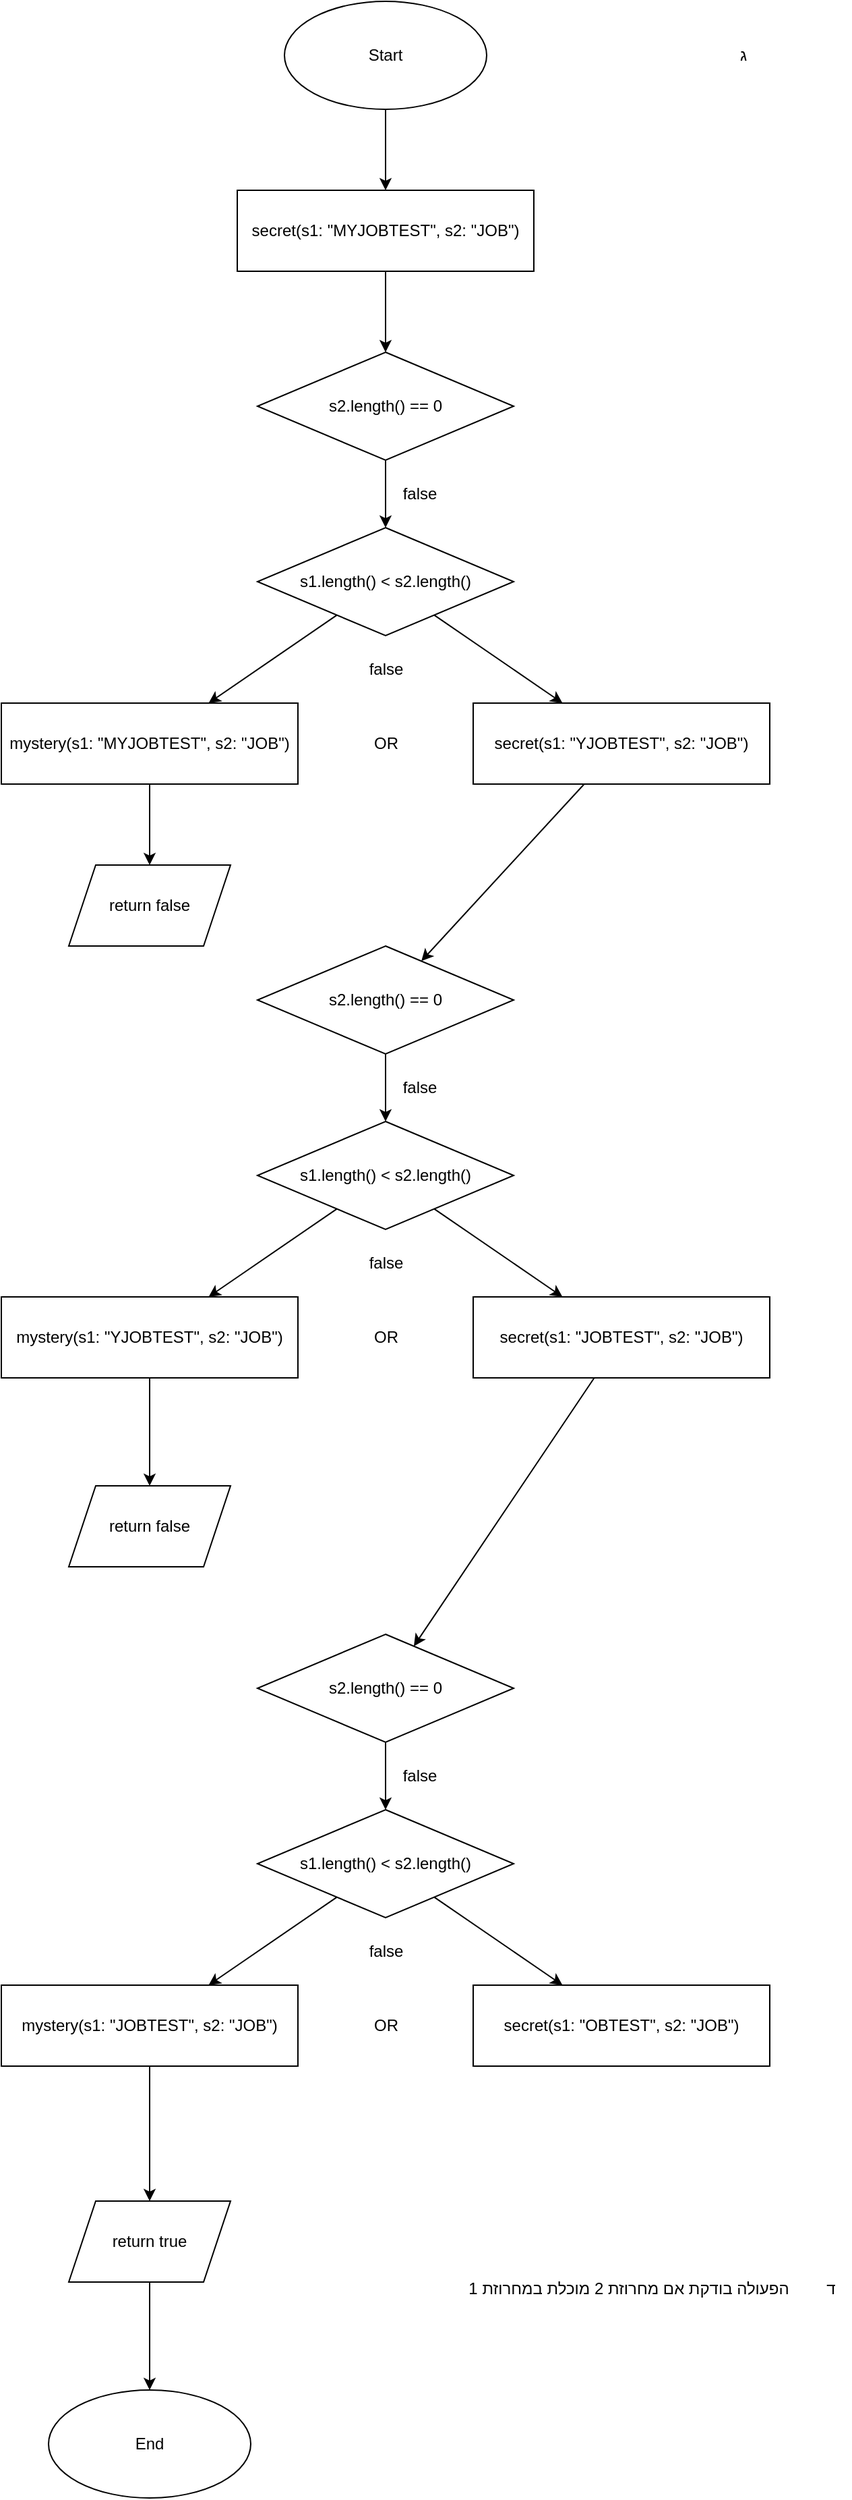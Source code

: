 <mxfile>
    <diagram id="khgGDddbiVl-YgNx5Uud" name="Page-1">
        <mxGraphModel dx="815" dy="892" grid="1" gridSize="10" guides="1" tooltips="1" connect="1" arrows="1" fold="1" page="1" pageScale="1" pageWidth="850" pageHeight="1100" math="0" shadow="0">
            <root>
                <mxCell id="0"/>
                <mxCell id="1" parent="0"/>
                <mxCell id="2" style="edgeStyle=none;html=1;" edge="1" parent="1" source="3" target="5">
                    <mxGeometry relative="1" as="geometry"/>
                </mxCell>
                <mxCell id="3" value="Start" style="ellipse;whiteSpace=wrap;html=1;" vertex="1" parent="1">
                    <mxGeometry x="350" y="40" width="150" height="80" as="geometry"/>
                </mxCell>
                <mxCell id="54" style="edgeStyle=none;html=1;" edge="1" parent="1" source="5" target="9">
                    <mxGeometry relative="1" as="geometry"/>
                </mxCell>
                <mxCell id="5" value="secret(s1: &quot;MYJOBTEST&quot;, s2: &quot;JOB&quot;)" style="whiteSpace=wrap;html=1;" vertex="1" parent="1">
                    <mxGeometry x="315" y="180" width="220" height="60" as="geometry"/>
                </mxCell>
                <mxCell id="55" style="edgeStyle=none;html=1;" edge="1" parent="1" source="7" target="15">
                    <mxGeometry relative="1" as="geometry">
                        <mxPoint x="279.08" y="562.16" as="targetPoint"/>
                    </mxGeometry>
                </mxCell>
                <mxCell id="57" style="edgeStyle=none;html=1;" edge="1" parent="1" source="7" target="63">
                    <mxGeometry relative="1" as="geometry">
                        <mxPoint x="548.75" y="560" as="targetPoint"/>
                    </mxGeometry>
                </mxCell>
                <mxCell id="7" value="s1.length() &amp;lt; s2.length()" style="rhombus;whiteSpace=wrap;html=1;" vertex="1" parent="1">
                    <mxGeometry x="330" y="430" width="190" height="80" as="geometry"/>
                </mxCell>
                <mxCell id="8" style="edgeStyle=none;html=1;" edge="1" parent="1" source="9" target="7">
                    <mxGeometry relative="1" as="geometry"/>
                </mxCell>
                <mxCell id="9" value="s2.length() == 0" style="rhombus;whiteSpace=wrap;html=1;" vertex="1" parent="1">
                    <mxGeometry x="330" y="300" width="190" height="80" as="geometry"/>
                </mxCell>
                <mxCell id="10" value="false" style="text;html=1;align=center;verticalAlign=middle;resizable=0;points=[];autosize=1;strokeColor=none;fillColor=none;" vertex="1" parent="1">
                    <mxGeometry x="425" y="390" width="50" height="30" as="geometry"/>
                </mxCell>
                <mxCell id="11" value="false" style="text;html=1;align=center;verticalAlign=middle;resizable=0;points=[];autosize=1;strokeColor=none;fillColor=none;" vertex="1" parent="1">
                    <mxGeometry x="400" y="520" width="50" height="30" as="geometry"/>
                </mxCell>
                <mxCell id="12" style="edgeStyle=none;html=1;" edge="1" parent="1" target="15">
                    <mxGeometry relative="1" as="geometry">
                        <mxPoint x="274.498" y="619.104" as="sourcePoint"/>
                    </mxGeometry>
                </mxCell>
                <mxCell id="62" style="edgeStyle=none;html=1;" edge="1" parent="1" source="15" target="61">
                    <mxGeometry relative="1" as="geometry"/>
                </mxCell>
                <mxCell id="15" value="mystery(s1: &quot;MYJOBTEST&quot;, s2: &quot;JOB&quot;)" style="whiteSpace=wrap;html=1;" vertex="1" parent="1">
                    <mxGeometry x="140" y="560" width="220" height="60" as="geometry"/>
                </mxCell>
                <mxCell id="51" value="ג" style="text;html=1;align=center;verticalAlign=middle;resizable=0;points=[];autosize=1;strokeColor=none;fillColor=none;" vertex="1" parent="1">
                    <mxGeometry x="675" y="65" width="30" height="30" as="geometry"/>
                </mxCell>
                <mxCell id="52" value="ד" style="text;html=1;align=center;verticalAlign=middle;resizable=0;points=[];autosize=1;strokeColor=none;fillColor=none;" vertex="1" parent="1">
                    <mxGeometry x="740" y="1720" width="30" height="30" as="geometry"/>
                </mxCell>
                <mxCell id="53" value="הפעולה בודקת אם מחרוזת 2 מוכלת במחרוזת 1" style="text;html=1;align=center;verticalAlign=middle;resizable=0;points=[];autosize=1;strokeColor=none;fillColor=none;" vertex="1" parent="1">
                    <mxGeometry x="470" y="1720" width="270" height="30" as="geometry"/>
                </mxCell>
                <mxCell id="59" value="OR" style="text;html=1;align=center;verticalAlign=middle;resizable=0;points=[];autosize=1;strokeColor=none;fillColor=none;" vertex="1" parent="1">
                    <mxGeometry x="405" y="575" width="40" height="30" as="geometry"/>
                </mxCell>
                <mxCell id="61" value="return false" style="shape=parallelogram;perimeter=parallelogramPerimeter;whiteSpace=wrap;html=1;fixedSize=1;" vertex="1" parent="1">
                    <mxGeometry x="190" y="680" width="120" height="60" as="geometry"/>
                </mxCell>
                <mxCell id="89" style="edgeStyle=none;html=1;" edge="1" parent="1" source="63" target="80">
                    <mxGeometry relative="1" as="geometry"/>
                </mxCell>
                <mxCell id="63" value="secret(s1: &quot;YJOBTEST&quot;, s2: &quot;JOB&quot;)" style="whiteSpace=wrap;html=1;" vertex="1" parent="1">
                    <mxGeometry x="490" y="560" width="220" height="60" as="geometry"/>
                </mxCell>
                <mxCell id="76" style="edgeStyle=none;html=1;" edge="1" source="78" target="85" parent="1">
                    <mxGeometry relative="1" as="geometry">
                        <mxPoint x="279.08" y="1002.16" as="targetPoint"/>
                    </mxGeometry>
                </mxCell>
                <mxCell id="77" style="edgeStyle=none;html=1;" edge="1" source="78" target="88" parent="1">
                    <mxGeometry relative="1" as="geometry">
                        <mxPoint x="548.75" y="1000" as="targetPoint"/>
                    </mxGeometry>
                </mxCell>
                <mxCell id="78" value="s1.length() &amp;lt; s2.length()" style="rhombus;whiteSpace=wrap;html=1;" vertex="1" parent="1">
                    <mxGeometry x="330" y="870" width="190" height="80" as="geometry"/>
                </mxCell>
                <mxCell id="79" style="edgeStyle=none;html=1;" edge="1" source="80" target="78" parent="1">
                    <mxGeometry relative="1" as="geometry"/>
                </mxCell>
                <mxCell id="80" value="s2.length() == 0" style="rhombus;whiteSpace=wrap;html=1;" vertex="1" parent="1">
                    <mxGeometry x="330" y="740" width="190" height="80" as="geometry"/>
                </mxCell>
                <mxCell id="81" value="false" style="text;html=1;align=center;verticalAlign=middle;resizable=0;points=[];autosize=1;strokeColor=none;fillColor=none;" vertex="1" parent="1">
                    <mxGeometry x="425" y="830" width="50" height="30" as="geometry"/>
                </mxCell>
                <mxCell id="82" value="false" style="text;html=1;align=center;verticalAlign=middle;resizable=0;points=[];autosize=1;strokeColor=none;fillColor=none;" vertex="1" parent="1">
                    <mxGeometry x="400" y="960" width="50" height="30" as="geometry"/>
                </mxCell>
                <mxCell id="83" style="edgeStyle=none;html=1;" edge="1" target="85" parent="1">
                    <mxGeometry relative="1" as="geometry">
                        <mxPoint x="274.498" y="1059.104" as="sourcePoint"/>
                    </mxGeometry>
                </mxCell>
                <mxCell id="84" style="edgeStyle=none;html=1;" edge="1" source="85" target="87" parent="1">
                    <mxGeometry relative="1" as="geometry"/>
                </mxCell>
                <mxCell id="85" value="mystery(s1: &quot;YJOBTEST&quot;, s2: &quot;JOB&quot;)" style="whiteSpace=wrap;html=1;" vertex="1" parent="1">
                    <mxGeometry x="140" y="1000" width="220" height="60" as="geometry"/>
                </mxCell>
                <mxCell id="86" value="OR" style="text;html=1;align=center;verticalAlign=middle;resizable=0;points=[];autosize=1;strokeColor=none;fillColor=none;" vertex="1" parent="1">
                    <mxGeometry x="405" y="1015" width="40" height="30" as="geometry"/>
                </mxCell>
                <mxCell id="87" value="return false" style="shape=parallelogram;perimeter=parallelogramPerimeter;whiteSpace=wrap;html=1;fixedSize=1;" vertex="1" parent="1">
                    <mxGeometry x="190" y="1140" width="120" height="60" as="geometry"/>
                </mxCell>
                <mxCell id="102" style="edgeStyle=none;html=1;" edge="1" parent="1" source="88" target="94">
                    <mxGeometry relative="1" as="geometry"/>
                </mxCell>
                <mxCell id="88" value="secret(s1: &quot;JOBTEST&quot;, s2: &quot;JOB&quot;)" style="whiteSpace=wrap;html=1;" vertex="1" parent="1">
                    <mxGeometry x="490" y="1000" width="220" height="60" as="geometry"/>
                </mxCell>
                <mxCell id="90" style="edgeStyle=none;html=1;" edge="1" source="92" target="99" parent="1">
                    <mxGeometry relative="1" as="geometry">
                        <mxPoint x="279.08" y="1512.16" as="targetPoint"/>
                    </mxGeometry>
                </mxCell>
                <mxCell id="91" style="edgeStyle=none;html=1;" edge="1" source="92" target="101" parent="1">
                    <mxGeometry relative="1" as="geometry">
                        <mxPoint x="548.75" y="1510" as="targetPoint"/>
                    </mxGeometry>
                </mxCell>
                <mxCell id="92" value="s1.length() &amp;lt; s2.length()" style="rhombus;whiteSpace=wrap;html=1;" vertex="1" parent="1">
                    <mxGeometry x="330" y="1380" width="190" height="80" as="geometry"/>
                </mxCell>
                <mxCell id="93" style="edgeStyle=none;html=1;" edge="1" source="94" target="92" parent="1">
                    <mxGeometry relative="1" as="geometry"/>
                </mxCell>
                <mxCell id="94" value="s2.length() == 0" style="rhombus;whiteSpace=wrap;html=1;" vertex="1" parent="1">
                    <mxGeometry x="330" y="1250" width="190" height="80" as="geometry"/>
                </mxCell>
                <mxCell id="95" value="false" style="text;html=1;align=center;verticalAlign=middle;resizable=0;points=[];autosize=1;strokeColor=none;fillColor=none;" vertex="1" parent="1">
                    <mxGeometry x="425" y="1340" width="50" height="30" as="geometry"/>
                </mxCell>
                <mxCell id="96" value="false" style="text;html=1;align=center;verticalAlign=middle;resizable=0;points=[];autosize=1;strokeColor=none;fillColor=none;" vertex="1" parent="1">
                    <mxGeometry x="400" y="1470" width="50" height="30" as="geometry"/>
                </mxCell>
                <mxCell id="97" style="edgeStyle=none;html=1;" edge="1" target="99" parent="1">
                    <mxGeometry relative="1" as="geometry">
                        <mxPoint x="274.498" y="1569.104" as="sourcePoint"/>
                    </mxGeometry>
                </mxCell>
                <mxCell id="98" style="edgeStyle=none;html=1;entryX=0.5;entryY=0;entryDx=0;entryDy=0;" edge="1" source="99" parent="1" target="103">
                    <mxGeometry relative="1" as="geometry">
                        <mxPoint x="250" y="1630" as="targetPoint"/>
                    </mxGeometry>
                </mxCell>
                <mxCell id="99" value="mystery(s1: &quot;JOBTEST&quot;, s2: &quot;JOB&quot;)" style="whiteSpace=wrap;html=1;" vertex="1" parent="1">
                    <mxGeometry x="140" y="1510" width="220" height="60" as="geometry"/>
                </mxCell>
                <mxCell id="100" value="OR" style="text;html=1;align=center;verticalAlign=middle;resizable=0;points=[];autosize=1;strokeColor=none;fillColor=none;" vertex="1" parent="1">
                    <mxGeometry x="405" y="1525" width="40" height="30" as="geometry"/>
                </mxCell>
                <mxCell id="101" value="secret(s1: &quot;OBTEST&quot;, s2: &quot;JOB&quot;)" style="whiteSpace=wrap;html=1;" vertex="1" parent="1">
                    <mxGeometry x="490" y="1510" width="220" height="60" as="geometry"/>
                </mxCell>
                <mxCell id="104" style="edgeStyle=none;html=1;" edge="1" parent="1" source="103" target="105">
                    <mxGeometry relative="1" as="geometry">
                        <mxPoint x="250" y="1830" as="targetPoint"/>
                    </mxGeometry>
                </mxCell>
                <mxCell id="103" value="return true" style="shape=parallelogram;perimeter=parallelogramPerimeter;whiteSpace=wrap;html=1;fixedSize=1;" vertex="1" parent="1">
                    <mxGeometry x="190" y="1670" width="120" height="60" as="geometry"/>
                </mxCell>
                <mxCell id="105" value="End" style="ellipse;whiteSpace=wrap;html=1;" vertex="1" parent="1">
                    <mxGeometry x="175" y="1810" width="150" height="80" as="geometry"/>
                </mxCell>
            </root>
        </mxGraphModel>
    </diagram>
</mxfile>